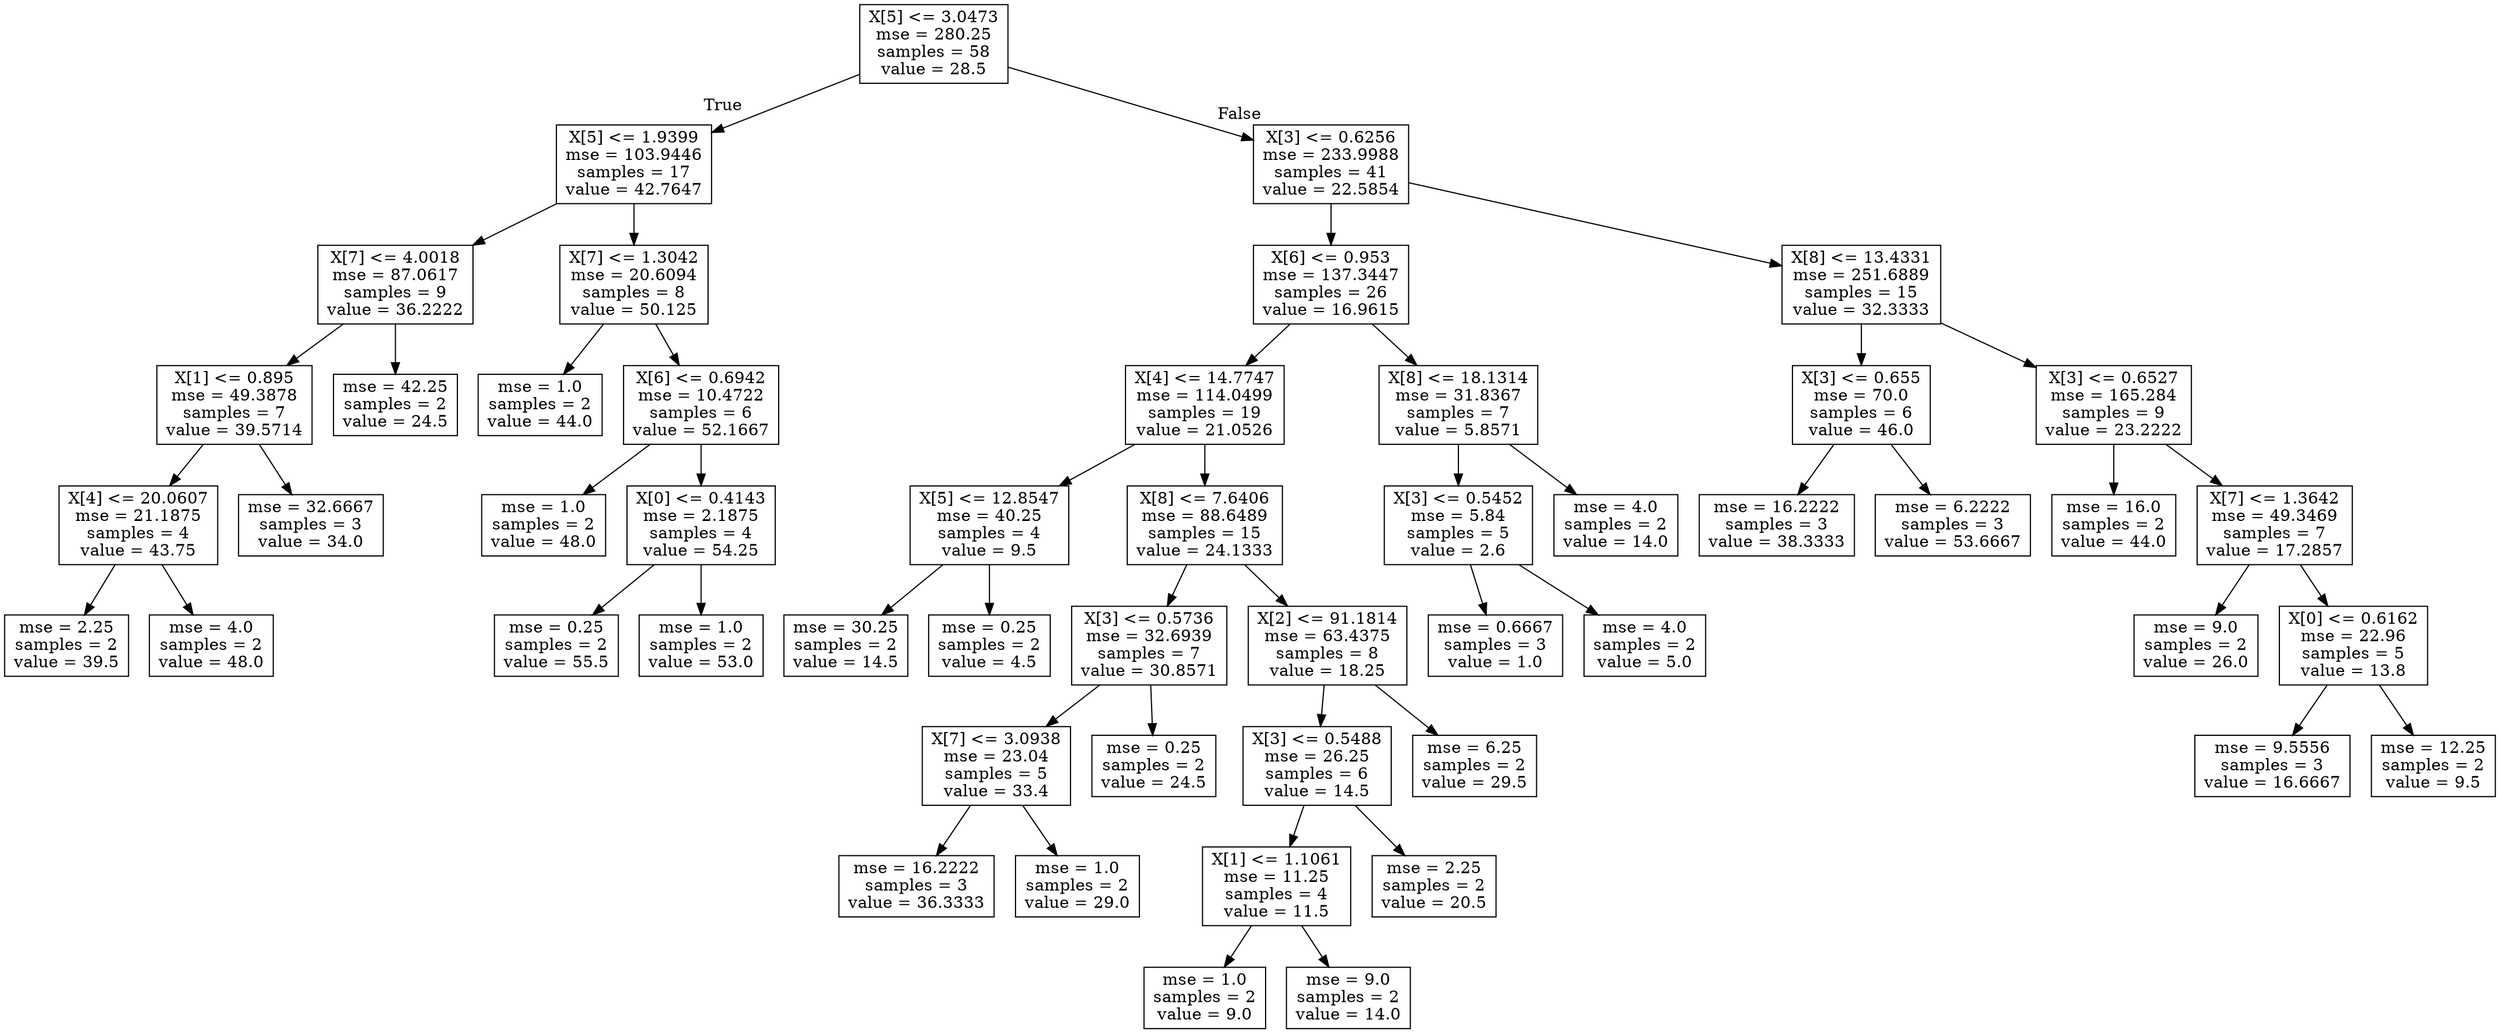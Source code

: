 digraph Tree {
node [shape=box] ;
0 [label="X[5] <= 3.0473\nmse = 280.25\nsamples = 58\nvalue = 28.5"] ;
1 [label="X[5] <= 1.9399\nmse = 103.9446\nsamples = 17\nvalue = 42.7647"] ;
0 -> 1 [labeldistance=2.5, labelangle=45, headlabel="True"] ;
2 [label="X[7] <= 4.0018\nmse = 87.0617\nsamples = 9\nvalue = 36.2222"] ;
1 -> 2 ;
3 [label="X[1] <= 0.895\nmse = 49.3878\nsamples = 7\nvalue = 39.5714"] ;
2 -> 3 ;
4 [label="X[4] <= 20.0607\nmse = 21.1875\nsamples = 4\nvalue = 43.75"] ;
3 -> 4 ;
5 [label="mse = 2.25\nsamples = 2\nvalue = 39.5"] ;
4 -> 5 ;
6 [label="mse = 4.0\nsamples = 2\nvalue = 48.0"] ;
4 -> 6 ;
7 [label="mse = 32.6667\nsamples = 3\nvalue = 34.0"] ;
3 -> 7 ;
8 [label="mse = 42.25\nsamples = 2\nvalue = 24.5"] ;
2 -> 8 ;
9 [label="X[7] <= 1.3042\nmse = 20.6094\nsamples = 8\nvalue = 50.125"] ;
1 -> 9 ;
10 [label="mse = 1.0\nsamples = 2\nvalue = 44.0"] ;
9 -> 10 ;
11 [label="X[6] <= 0.6942\nmse = 10.4722\nsamples = 6\nvalue = 52.1667"] ;
9 -> 11 ;
12 [label="mse = 1.0\nsamples = 2\nvalue = 48.0"] ;
11 -> 12 ;
13 [label="X[0] <= 0.4143\nmse = 2.1875\nsamples = 4\nvalue = 54.25"] ;
11 -> 13 ;
14 [label="mse = 0.25\nsamples = 2\nvalue = 55.5"] ;
13 -> 14 ;
15 [label="mse = 1.0\nsamples = 2\nvalue = 53.0"] ;
13 -> 15 ;
16 [label="X[3] <= 0.6256\nmse = 233.9988\nsamples = 41\nvalue = 22.5854"] ;
0 -> 16 [labeldistance=2.5, labelangle=-45, headlabel="False"] ;
17 [label="X[6] <= 0.953\nmse = 137.3447\nsamples = 26\nvalue = 16.9615"] ;
16 -> 17 ;
18 [label="X[4] <= 14.7747\nmse = 114.0499\nsamples = 19\nvalue = 21.0526"] ;
17 -> 18 ;
19 [label="X[5] <= 12.8547\nmse = 40.25\nsamples = 4\nvalue = 9.5"] ;
18 -> 19 ;
20 [label="mse = 30.25\nsamples = 2\nvalue = 14.5"] ;
19 -> 20 ;
21 [label="mse = 0.25\nsamples = 2\nvalue = 4.5"] ;
19 -> 21 ;
22 [label="X[8] <= 7.6406\nmse = 88.6489\nsamples = 15\nvalue = 24.1333"] ;
18 -> 22 ;
23 [label="X[3] <= 0.5736\nmse = 32.6939\nsamples = 7\nvalue = 30.8571"] ;
22 -> 23 ;
24 [label="X[7] <= 3.0938\nmse = 23.04\nsamples = 5\nvalue = 33.4"] ;
23 -> 24 ;
25 [label="mse = 16.2222\nsamples = 3\nvalue = 36.3333"] ;
24 -> 25 ;
26 [label="mse = 1.0\nsamples = 2\nvalue = 29.0"] ;
24 -> 26 ;
27 [label="mse = 0.25\nsamples = 2\nvalue = 24.5"] ;
23 -> 27 ;
28 [label="X[2] <= 91.1814\nmse = 63.4375\nsamples = 8\nvalue = 18.25"] ;
22 -> 28 ;
29 [label="X[3] <= 0.5488\nmse = 26.25\nsamples = 6\nvalue = 14.5"] ;
28 -> 29 ;
30 [label="X[1] <= 1.1061\nmse = 11.25\nsamples = 4\nvalue = 11.5"] ;
29 -> 30 ;
31 [label="mse = 1.0\nsamples = 2\nvalue = 9.0"] ;
30 -> 31 ;
32 [label="mse = 9.0\nsamples = 2\nvalue = 14.0"] ;
30 -> 32 ;
33 [label="mse = 2.25\nsamples = 2\nvalue = 20.5"] ;
29 -> 33 ;
34 [label="mse = 6.25\nsamples = 2\nvalue = 29.5"] ;
28 -> 34 ;
35 [label="X[8] <= 18.1314\nmse = 31.8367\nsamples = 7\nvalue = 5.8571"] ;
17 -> 35 ;
36 [label="X[3] <= 0.5452\nmse = 5.84\nsamples = 5\nvalue = 2.6"] ;
35 -> 36 ;
37 [label="mse = 0.6667\nsamples = 3\nvalue = 1.0"] ;
36 -> 37 ;
38 [label="mse = 4.0\nsamples = 2\nvalue = 5.0"] ;
36 -> 38 ;
39 [label="mse = 4.0\nsamples = 2\nvalue = 14.0"] ;
35 -> 39 ;
40 [label="X[8] <= 13.4331\nmse = 251.6889\nsamples = 15\nvalue = 32.3333"] ;
16 -> 40 ;
41 [label="X[3] <= 0.655\nmse = 70.0\nsamples = 6\nvalue = 46.0"] ;
40 -> 41 ;
42 [label="mse = 16.2222\nsamples = 3\nvalue = 38.3333"] ;
41 -> 42 ;
43 [label="mse = 6.2222\nsamples = 3\nvalue = 53.6667"] ;
41 -> 43 ;
44 [label="X[3] <= 0.6527\nmse = 165.284\nsamples = 9\nvalue = 23.2222"] ;
40 -> 44 ;
45 [label="mse = 16.0\nsamples = 2\nvalue = 44.0"] ;
44 -> 45 ;
46 [label="X[7] <= 1.3642\nmse = 49.3469\nsamples = 7\nvalue = 17.2857"] ;
44 -> 46 ;
47 [label="mse = 9.0\nsamples = 2\nvalue = 26.0"] ;
46 -> 47 ;
48 [label="X[0] <= 0.6162\nmse = 22.96\nsamples = 5\nvalue = 13.8"] ;
46 -> 48 ;
49 [label="mse = 9.5556\nsamples = 3\nvalue = 16.6667"] ;
48 -> 49 ;
50 [label="mse = 12.25\nsamples = 2\nvalue = 9.5"] ;
48 -> 50 ;
}